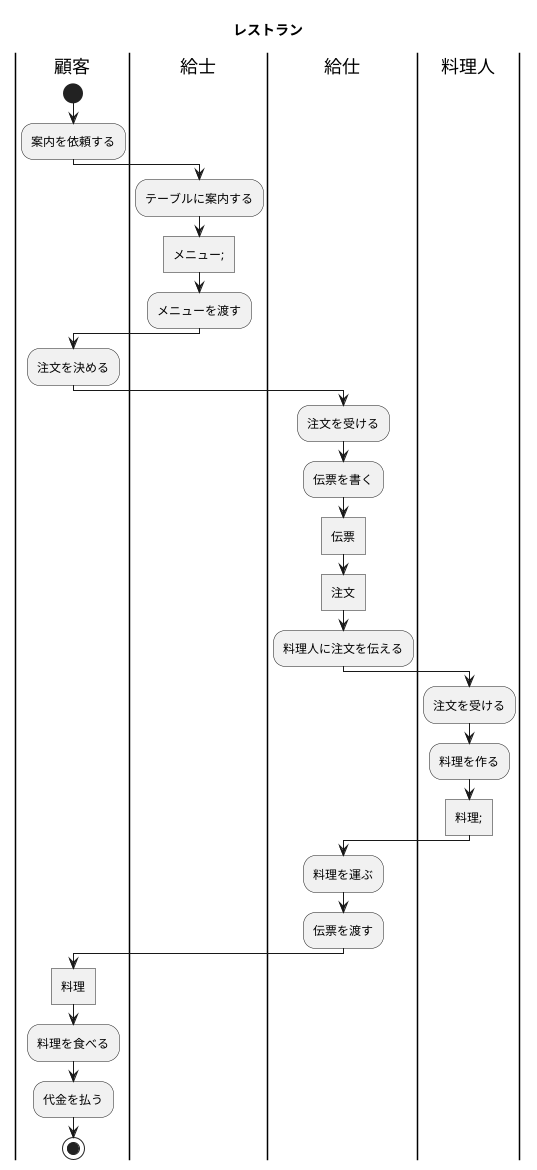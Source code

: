 @startuml
title レストラン
|顧客|
start
:案内を依頼する;
|給士|
:テーブルに案内する;
:メニュー;]
:メニューを渡す;
|顧客|
:注文を決める;
|給仕|
:注文を受ける;
:伝票を書く;
:伝票] 
:注文]
:料理人に注文を伝える;
|料理人|
:注文を受ける;
:料理を作る;
:料理;]
|給仕|
:料理を運ぶ;
:伝票を渡す;
|顧客|
:料理]
:料理を食べる;
:代金を払う;
stop
@enduml